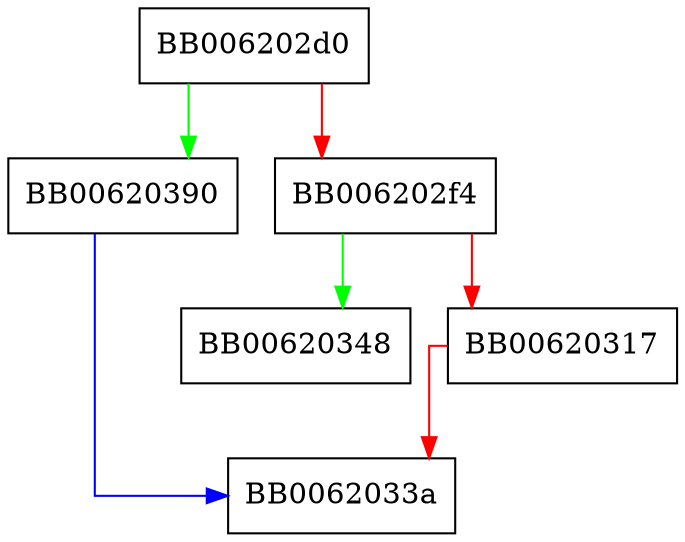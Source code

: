 digraph PBMAC1_get1_pbkdf2_param {
  node [shape="box"];
  graph [splines=ortho];
  BB006202d0 -> BB00620390 [color="green"];
  BB006202d0 -> BB006202f4 [color="red"];
  BB006202f4 -> BB00620348 [color="green"];
  BB006202f4 -> BB00620317 [color="red"];
  BB00620317 -> BB0062033a [color="red"];
  BB00620390 -> BB0062033a [color="blue"];
}